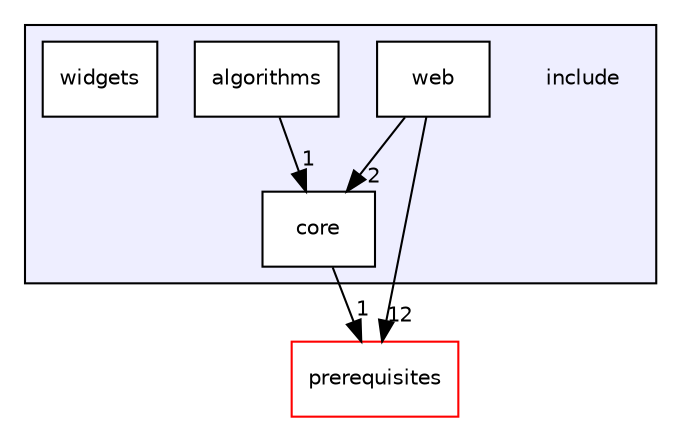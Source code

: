 digraph "include" {
  compound=true
  node [ fontsize="10", fontname="Helvetica"];
  edge [ labelfontsize="10", labelfontname="Helvetica"];
  subgraph clusterdir_d44c64559bbebec7f509842c48db8b23 {
    graph [ bgcolor="#eeeeff", pencolor="black", label="" URL="dir_d44c64559bbebec7f509842c48db8b23.html"];
    dir_d44c64559bbebec7f509842c48db8b23 [shape=plaintext label="include"];
    dir_6b92e76864548cad5abed9ff7db49a2b [shape=box label="algorithms" color="black" fillcolor="white" style="filled" URL="dir_6b92e76864548cad5abed9ff7db49a2b.html"];
    dir_3d69f64eaf81436fe2b22361382717e5 [shape=box label="core" color="black" fillcolor="white" style="filled" URL="dir_3d69f64eaf81436fe2b22361382717e5.html"];
    dir_6925d76da2e8d18055a3915854116178 [shape=box label="web" color="black" fillcolor="white" style="filled" URL="dir_6925d76da2e8d18055a3915854116178.html"];
    dir_4bc2dda65d93844544aff2d91e34757b [shape=box label="widgets" color="black" fillcolor="white" style="filled" URL="dir_4bc2dda65d93844544aff2d91e34757b.html"];
  }
  dir_0dc8670ce003965ad6657bffb381fe41 [shape=box label="prerequisites" fillcolor="white" style="filled" color="red" URL="dir_0dc8670ce003965ad6657bffb381fe41.html"];
  dir_6b92e76864548cad5abed9ff7db49a2b->dir_3d69f64eaf81436fe2b22361382717e5 [headlabel="1", labeldistance=1.5 headhref="dir_000041_000042.html"];
  dir_3d69f64eaf81436fe2b22361382717e5->dir_0dc8670ce003965ad6657bffb381fe41 [headlabel="1", labeldistance=1.5 headhref="dir_000042_000005.html"];
  dir_6925d76da2e8d18055a3915854116178->dir_3d69f64eaf81436fe2b22361382717e5 [headlabel="2", labeldistance=1.5 headhref="dir_000043_000042.html"];
  dir_6925d76da2e8d18055a3915854116178->dir_0dc8670ce003965ad6657bffb381fe41 [headlabel="12", labeldistance=1.5 headhref="dir_000043_000005.html"];
}
